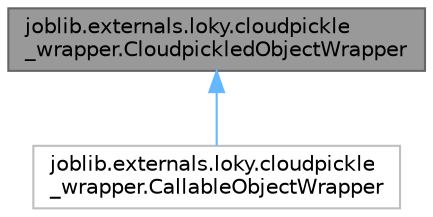 digraph "joblib.externals.loky.cloudpickle_wrapper.CloudpickledObjectWrapper"
{
 // LATEX_PDF_SIZE
  bgcolor="transparent";
  edge [fontname=Helvetica,fontsize=10,labelfontname=Helvetica,labelfontsize=10];
  node [fontname=Helvetica,fontsize=10,shape=box,height=0.2,width=0.4];
  Node1 [id="Node000001",label="joblib.externals.loky.cloudpickle\l_wrapper.CloudpickledObjectWrapper",height=0.2,width=0.4,color="gray40", fillcolor="grey60", style="filled", fontcolor="black",tooltip=" "];
  Node1 -> Node2 [id="edge1_Node000001_Node000002",dir="back",color="steelblue1",style="solid",tooltip=" "];
  Node2 [id="Node000002",label="joblib.externals.loky.cloudpickle\l_wrapper.CallableObjectWrapper",height=0.2,width=0.4,color="grey75", fillcolor="white", style="filled",URL="$dd/dc4/classjoblib_1_1externals_1_1loky_1_1cloudpickle__wrapper_1_1CallableObjectWrapper.html",tooltip=" "];
}
